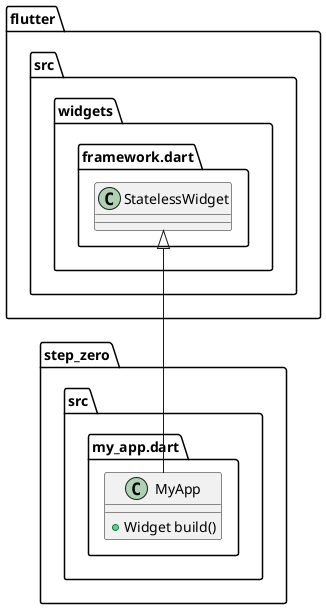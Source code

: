 @startuml
set namespaceSeparator ::

class "step_zero::src::my_app.dart::MyApp" {
  +Widget build()
}

"flutter::src::widgets::framework.dart::StatelessWidget" <|-- "step_zero::src::my_app.dart::MyApp"


@enduml